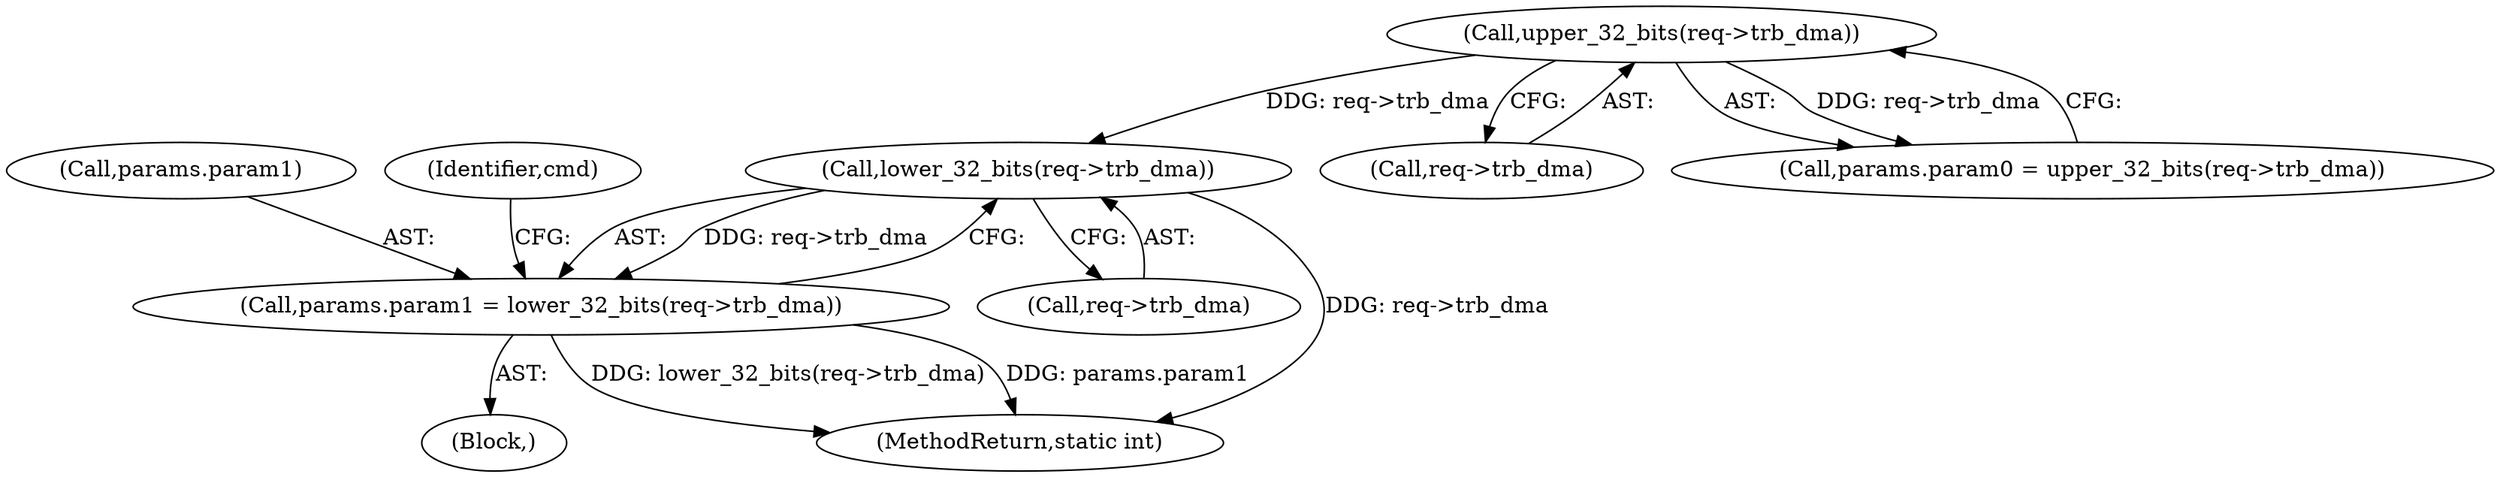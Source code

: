 digraph "0_linux_c91815b596245fd7da349ecc43c8def670d2269e@pointer" {
"1000164" [label="(Call,lower_32_bits(req->trb_dma))"];
"1000156" [label="(Call,upper_32_bits(req->trb_dma))"];
"1000160" [label="(Call,params.param1 = lower_32_bits(req->trb_dma))"];
"1000151" [label="(Block,)"];
"1000165" [label="(Call,req->trb_dma)"];
"1000156" [label="(Call,upper_32_bits(req->trb_dma))"];
"1000157" [label="(Call,req->trb_dma)"];
"1000161" [label="(Call,params.param1)"];
"1000248" [label="(MethodReturn,static int)"];
"1000169" [label="(Identifier,cmd)"];
"1000160" [label="(Call,params.param1 = lower_32_bits(req->trb_dma))"];
"1000164" [label="(Call,lower_32_bits(req->trb_dma))"];
"1000152" [label="(Call,params.param0 = upper_32_bits(req->trb_dma))"];
"1000164" -> "1000160"  [label="AST: "];
"1000164" -> "1000165"  [label="CFG: "];
"1000165" -> "1000164"  [label="AST: "];
"1000160" -> "1000164"  [label="CFG: "];
"1000164" -> "1000248"  [label="DDG: req->trb_dma"];
"1000164" -> "1000160"  [label="DDG: req->trb_dma"];
"1000156" -> "1000164"  [label="DDG: req->trb_dma"];
"1000156" -> "1000152"  [label="AST: "];
"1000156" -> "1000157"  [label="CFG: "];
"1000157" -> "1000156"  [label="AST: "];
"1000152" -> "1000156"  [label="CFG: "];
"1000156" -> "1000152"  [label="DDG: req->trb_dma"];
"1000160" -> "1000151"  [label="AST: "];
"1000161" -> "1000160"  [label="AST: "];
"1000169" -> "1000160"  [label="CFG: "];
"1000160" -> "1000248"  [label="DDG: lower_32_bits(req->trb_dma)"];
"1000160" -> "1000248"  [label="DDG: params.param1"];
}

